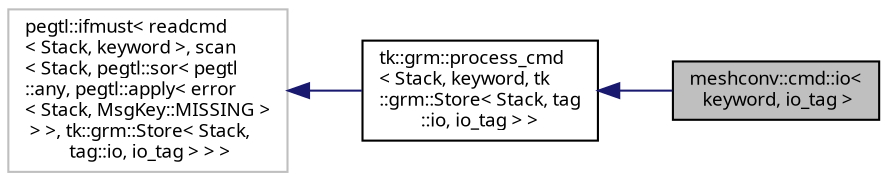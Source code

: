 digraph "meshconv::cmd::io&lt; keyword, io_tag &gt;"
{
 // INTERACTIVE_SVG=YES
  bgcolor="transparent";
  edge [fontname="sans-serif",fontsize="9",labelfontname="sans-serif",labelfontsize="9"];
  node [fontname="sans-serif",fontsize="9",shape=record];
  rankdir="LR";
  Node1 [label="meshconv::cmd::io\<\l keyword, io_tag \>",height=0.2,width=0.4,color="black", fillcolor="grey75", style="filled", fontcolor="black"];
  Node2 -> Node1 [dir="back",color="midnightblue",fontsize="9",style="solid",fontname="sans-serif"];
  Node2 [label="tk::grm::process_cmd\l\< Stack, keyword, tk\l::grm::Store\< Stack, tag\l::io, io_tag \> \>",height=0.2,width=0.4,color="black",URL="$structtk_1_1grm_1_1process__cmd.html"];
  Node3 -> Node2 [dir="back",color="midnightblue",fontsize="9",style="solid",fontname="sans-serif"];
  Node3 [label="pegtl::ifmust\< readcmd\l\< Stack, keyword \>, scan\l\< Stack, pegtl::sor\< pegtl\l::any, pegtl::apply\< error\l\< Stack, MsgKey::MISSING \>\l \> \>, tk::grm::Store\< Stack,\l tag::io, io_tag \> \> \>",height=0.2,width=0.4,color="grey75"];
}
